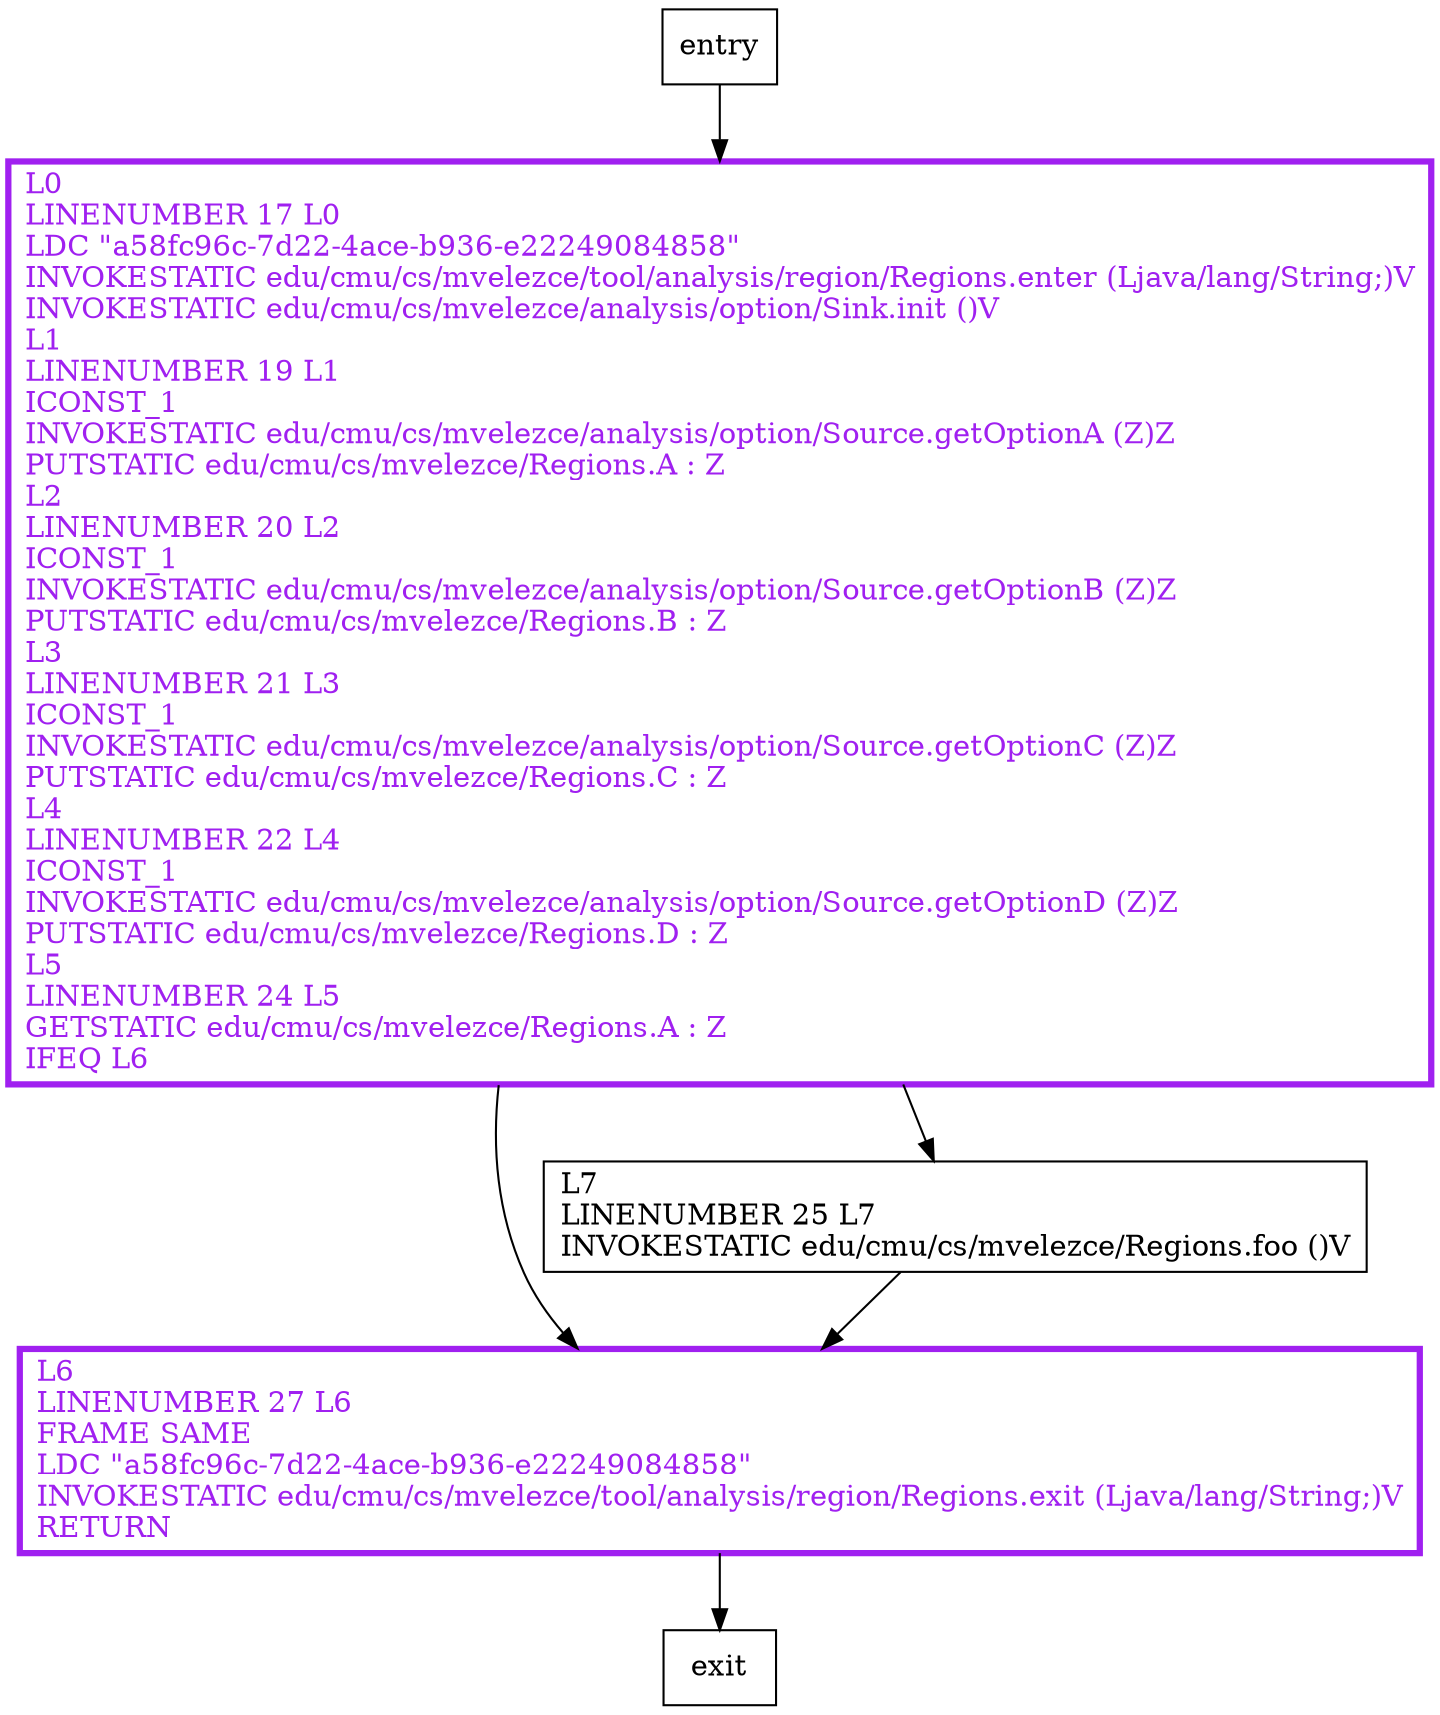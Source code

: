 digraph main {
node [shape=record];
348511362 [label="L6\lLINENUMBER 27 L6\lFRAME SAME\lLDC \"a58fc96c-7d22-4ace-b936-e22249084858\"\lINVOKESTATIC edu/cmu/cs/mvelezce/tool/analysis/region/Regions.exit (Ljava/lang/String;)V\lRETURN\l"];
298183934 [label="L7\lLINENUMBER 25 L7\lINVOKESTATIC edu/cmu/cs/mvelezce/Regions.foo ()V\l"];
1161698034 [label="L0\lLINENUMBER 17 L0\lLDC \"a58fc96c-7d22-4ace-b936-e22249084858\"\lINVOKESTATIC edu/cmu/cs/mvelezce/tool/analysis/region/Regions.enter (Ljava/lang/String;)V\lINVOKESTATIC edu/cmu/cs/mvelezce/analysis/option/Sink.init ()V\lL1\lLINENUMBER 19 L1\lICONST_1\lINVOKESTATIC edu/cmu/cs/mvelezce/analysis/option/Source.getOptionA (Z)Z\lPUTSTATIC edu/cmu/cs/mvelezce/Regions.A : Z\lL2\lLINENUMBER 20 L2\lICONST_1\lINVOKESTATIC edu/cmu/cs/mvelezce/analysis/option/Source.getOptionB (Z)Z\lPUTSTATIC edu/cmu/cs/mvelezce/Regions.B : Z\lL3\lLINENUMBER 21 L3\lICONST_1\lINVOKESTATIC edu/cmu/cs/mvelezce/analysis/option/Source.getOptionC (Z)Z\lPUTSTATIC edu/cmu/cs/mvelezce/Regions.C : Z\lL4\lLINENUMBER 22 L4\lICONST_1\lINVOKESTATIC edu/cmu/cs/mvelezce/analysis/option/Source.getOptionD (Z)Z\lPUTSTATIC edu/cmu/cs/mvelezce/Regions.D : Z\lL5\lLINENUMBER 24 L5\lGETSTATIC edu/cmu/cs/mvelezce/Regions.A : Z\lIFEQ L6\l"];
entry;
exit;
entry -> 1161698034;
348511362 -> exit;
298183934 -> 348511362;
1161698034 -> 348511362;
1161698034 -> 298183934;
348511362[fontcolor="purple", penwidth=3, color="purple"];
1161698034[fontcolor="purple", penwidth=3, color="purple"];
}
